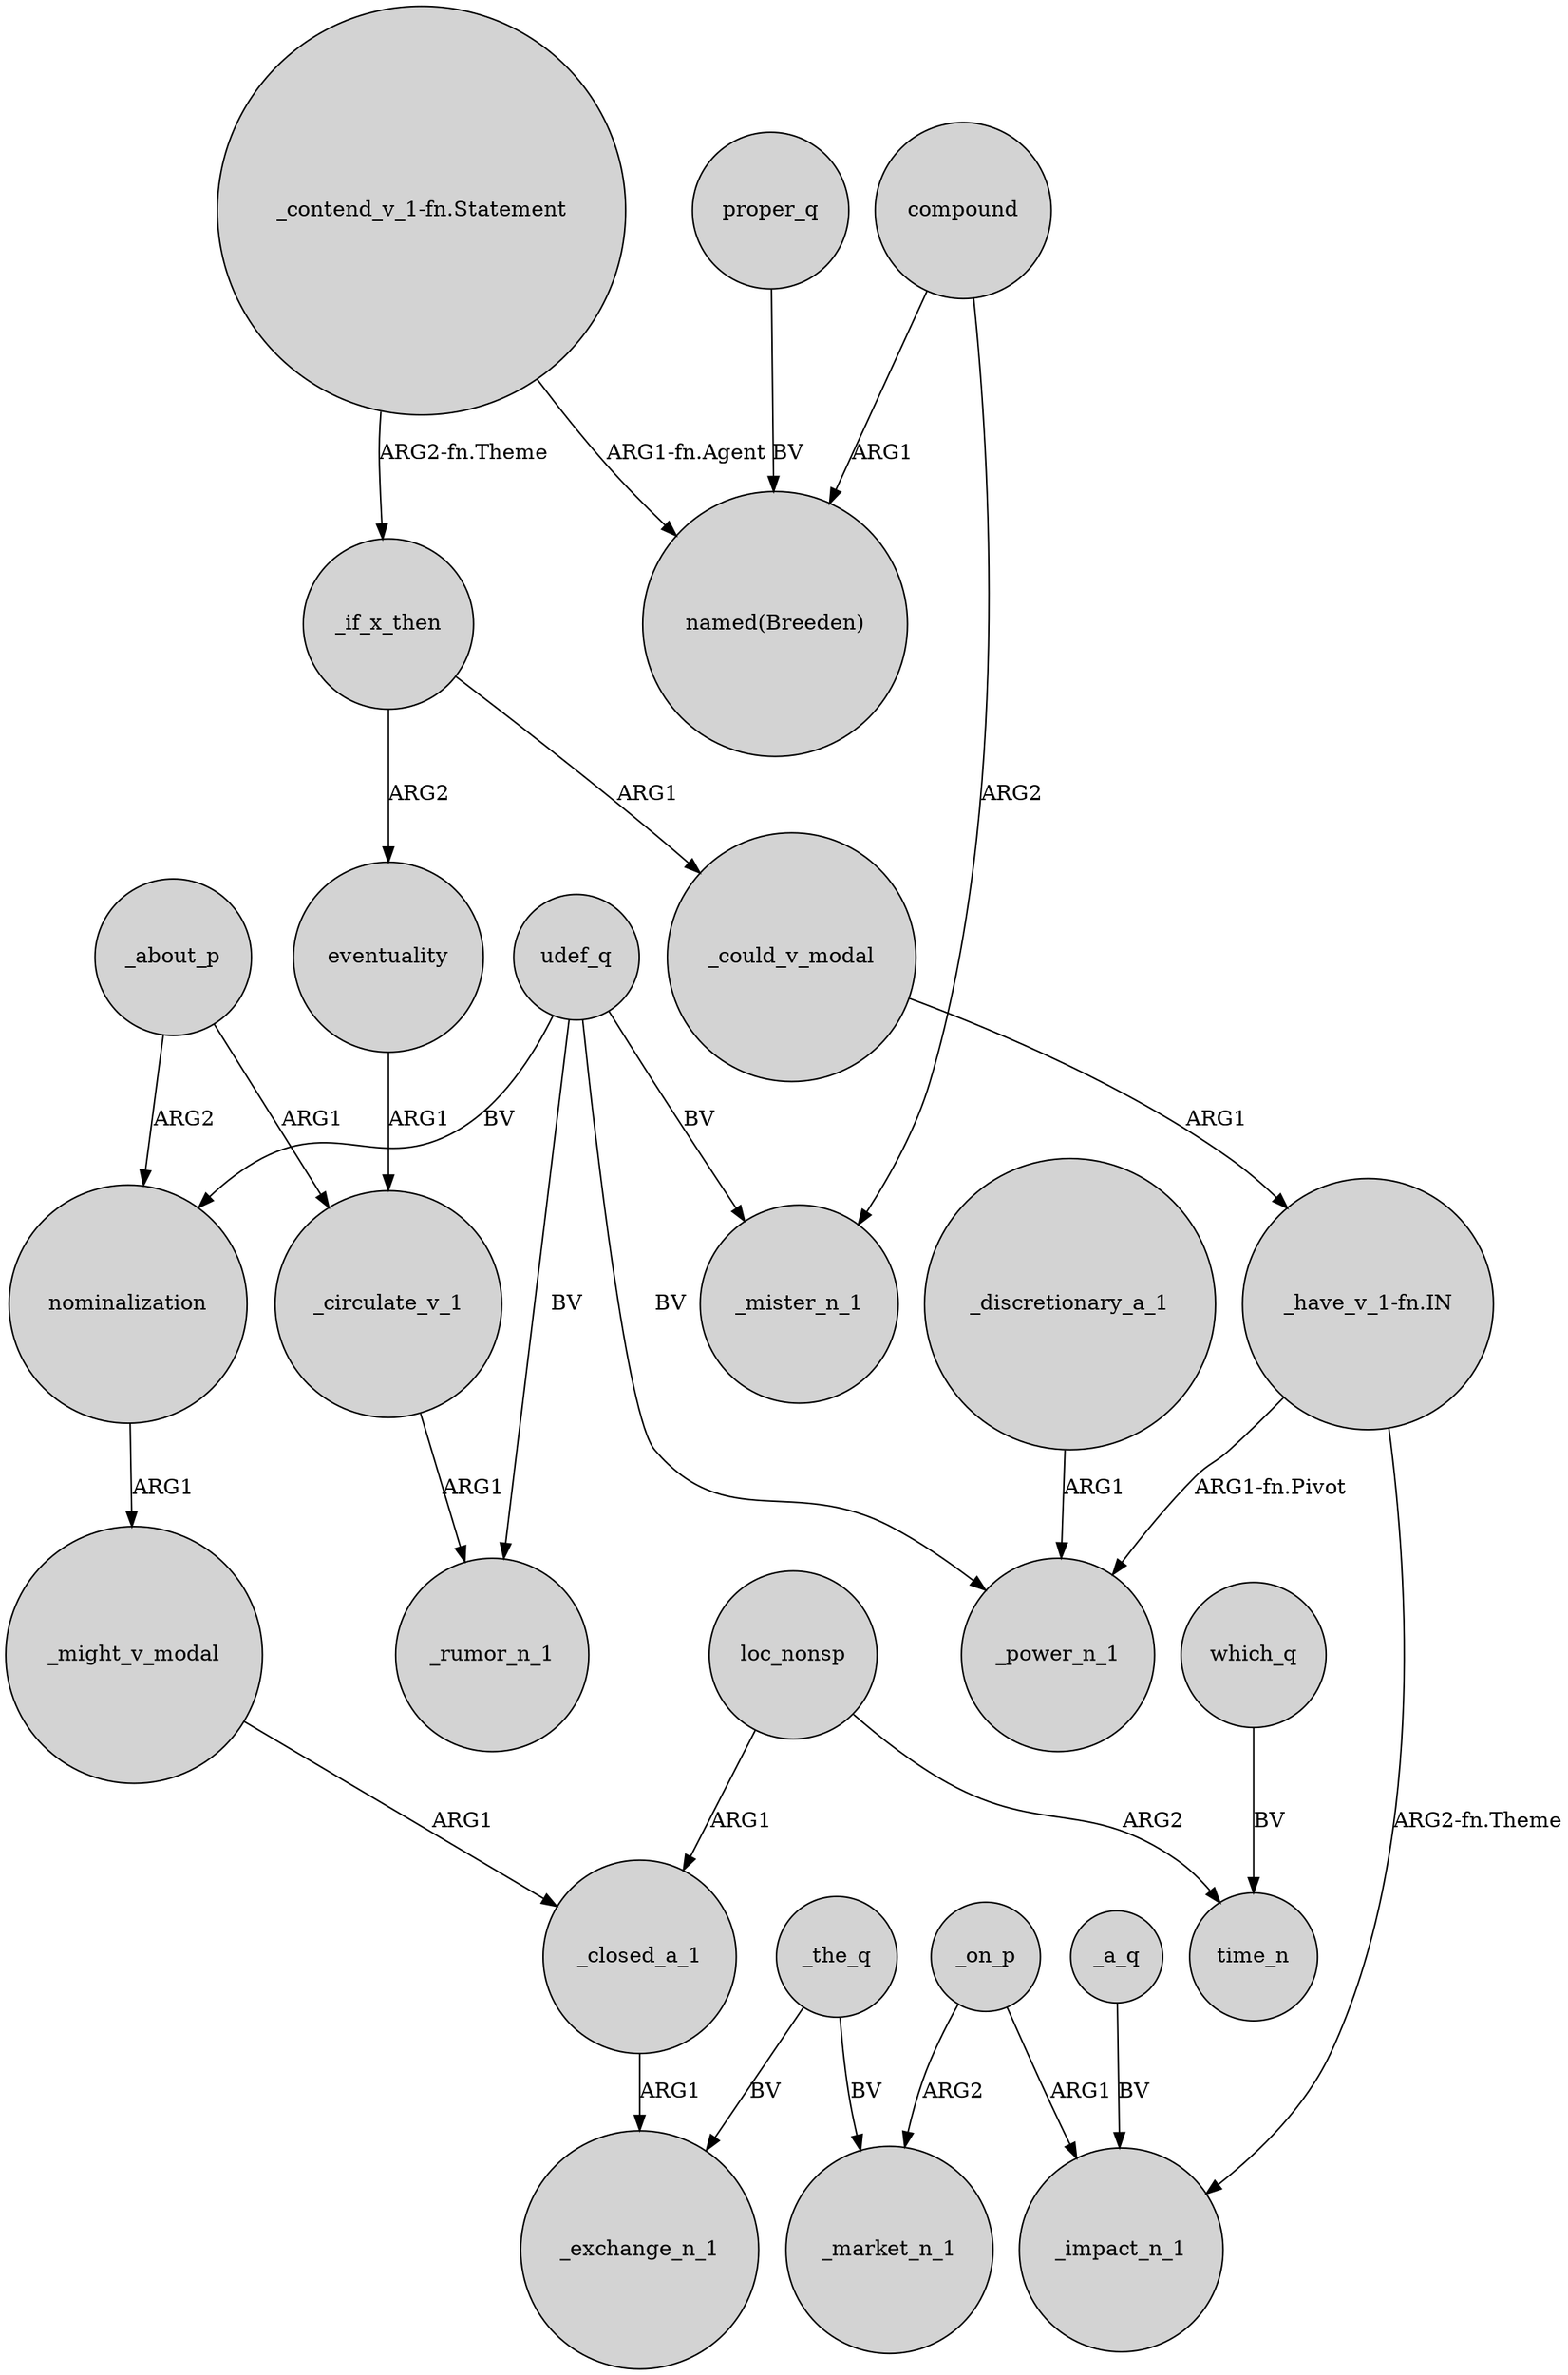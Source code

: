 digraph {
	node [shape=circle style=filled]
	_about_p -> _circulate_v_1 [label=ARG1]
	eventuality -> _circulate_v_1 [label=ARG1]
	_about_p -> nominalization [label=ARG2]
	compound -> _mister_n_1 [label=ARG2]
	udef_q -> _rumor_n_1 [label=BV]
	_discretionary_a_1 -> _power_n_1 [label=ARG1]
	_circulate_v_1 -> _rumor_n_1 [label=ARG1]
	udef_q -> _mister_n_1 [label=BV]
	_on_p -> _market_n_1 [label=ARG2]
	which_q -> time_n [label=BV]
	"_have_v_1-fn.IN" -> _power_n_1 [label="ARG1-fn.Pivot"]
	nominalization -> _might_v_modal [label=ARG1]
	_if_x_then -> _could_v_modal [label=ARG1]
	loc_nonsp -> time_n [label=ARG2]
	"_contend_v_1-fn.Statement" -> _if_x_then [label="ARG2-fn.Theme"]
	_could_v_modal -> "_have_v_1-fn.IN" [label=ARG1]
	_closed_a_1 -> _exchange_n_1 [label=ARG1]
	_if_x_then -> eventuality [label=ARG2]
	udef_q -> nominalization [label=BV]
	_on_p -> _impact_n_1 [label=ARG1]
	_the_q -> _exchange_n_1 [label=BV]
	"_contend_v_1-fn.Statement" -> "named(Breeden)" [label="ARG1-fn.Agent"]
	proper_q -> "named(Breeden)" [label=BV]
	loc_nonsp -> _closed_a_1 [label=ARG1]
	_the_q -> _market_n_1 [label=BV]
	udef_q -> _power_n_1 [label=BV]
	compound -> "named(Breeden)" [label=ARG1]
	"_have_v_1-fn.IN" -> _impact_n_1 [label="ARG2-fn.Theme"]
	_might_v_modal -> _closed_a_1 [label=ARG1]
	_a_q -> _impact_n_1 [label=BV]
}
